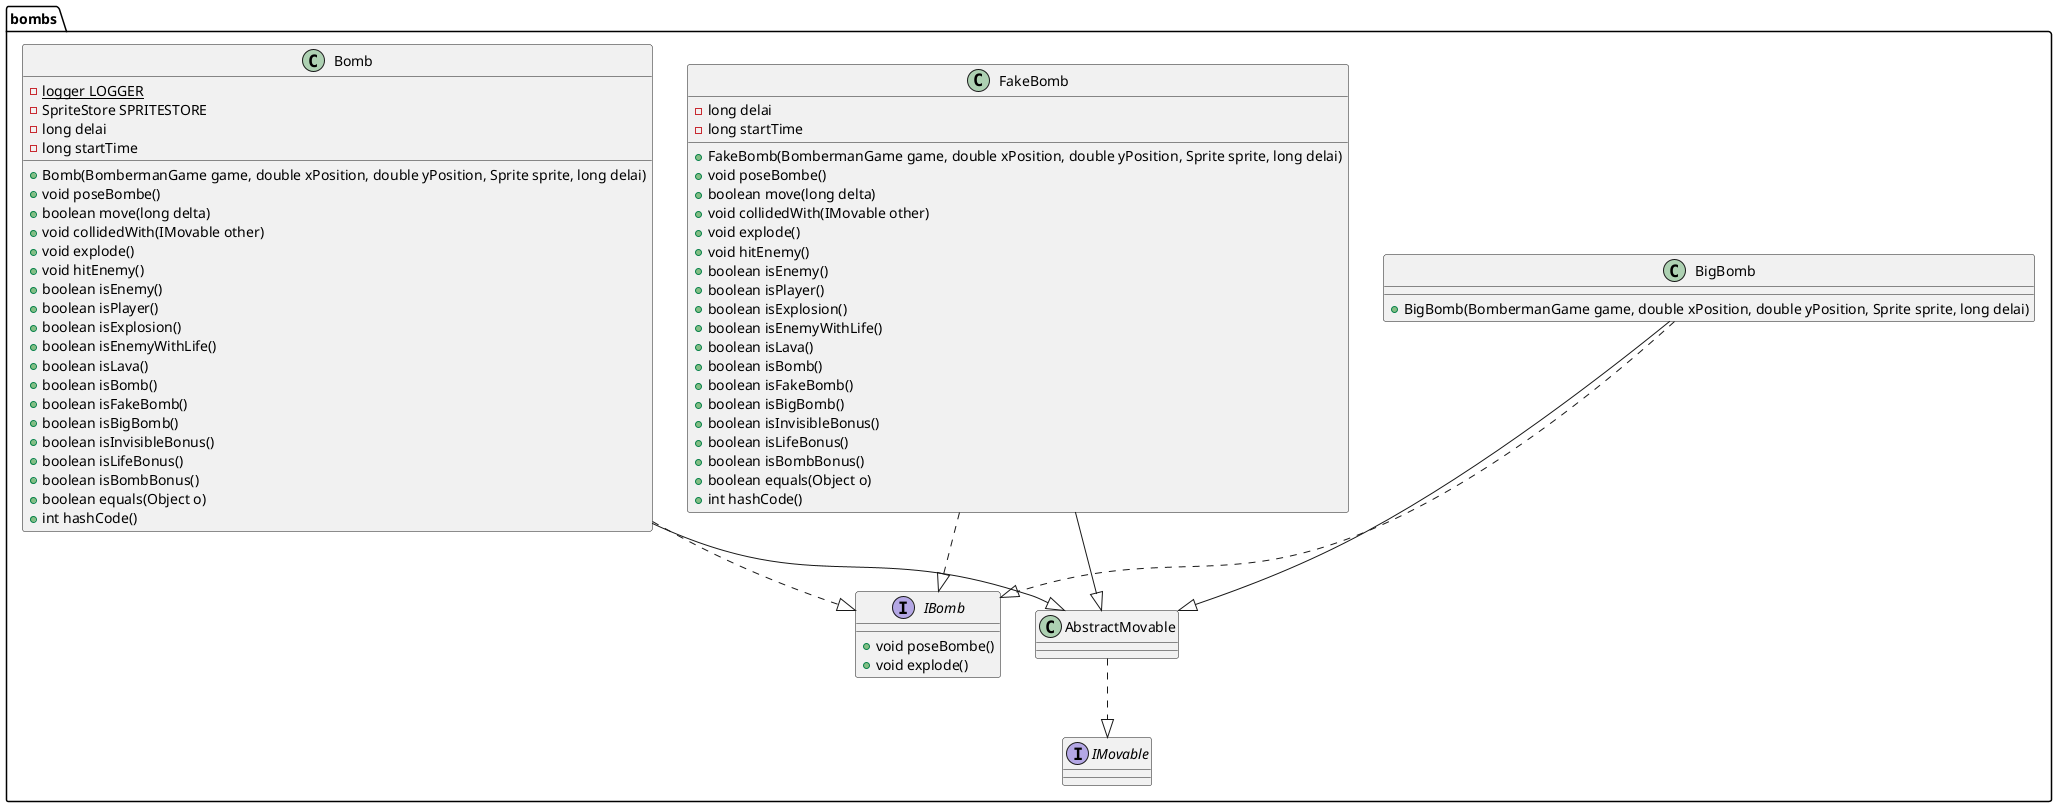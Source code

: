 @startuml
package bombs {
    class Bomb {
        - {static} logger LOGGER
        - SpriteStore SPRITESTORE
        - long delai
        - long startTime
        + Bomb(BombermanGame game, double xPosition, double yPosition, Sprite sprite, long delai)
        + void poseBombe()
        + boolean move(long delta)
        + void collidedWith(IMovable other)
        + void explode()
        + void hitEnemy()
        + boolean isEnemy()
        + boolean isPlayer()
        + boolean isExplosion()
        + boolean isEnemyWithLife()
        + boolean isLava()
        + boolean isBomb()
        + boolean isFakeBomb()
        + boolean isBigBomb()
        + boolean isInvisibleBonus()
        + boolean isLifeBonus()
        + boolean isBombBonus()
        + boolean equals(Object o)
        + int hashCode()
    }

    class BigBomb {
        + BigBomb(BombermanGame game, double xPosition, double yPosition, Sprite sprite, long delai)
    }

    class FakeBomb {
        - long delai
        - long startTime
        + FakeBomb(BombermanGame game, double xPosition, double yPosition, Sprite sprite, long delai)
        + void poseBombe()
        + boolean move(long delta)
        + void collidedWith(IMovable other)
        + void explode()
        + void hitEnemy()
        + boolean isEnemy()
        + boolean isPlayer()
        + boolean isExplosion()
        + boolean isEnemyWithLife()
        + boolean isLava()
        + boolean isBomb()
        + boolean isFakeBomb()
        + boolean isBigBomb()
        + boolean isInvisibleBonus()
        + boolean isLifeBonus()
        + boolean isBombBonus()
        + boolean equals(Object o)
        + int hashCode()
    }

    interface IBomb {
        + void poseBombe()
        + void explode()
    }

    class AbstractMovable {

    }

    interface IMovable {

    }
}

Bomb ..|> IBomb
BigBomb ..|> IBomb
FakeBomb ..|> IBomb
FakeBomb --|> AbstractMovable
BigBomb --|> AbstractMovable
Bomb --|> AbstractMovable
AbstractMovable ..|> IMovable

@enduml